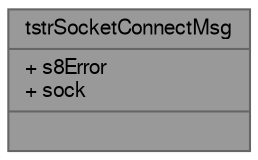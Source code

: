 digraph "tstrSocketConnectMsg"
{
 // LATEX_PDF_SIZE
  bgcolor="transparent";
  edge [fontname=FreeSans,fontsize=10,labelfontname=FreeSans,labelfontsize=10];
  node [fontname=FreeSans,fontsize=10,shape=box,height=0.2,width=0.4];
  Node1 [shape=record,label="{tstrSocketConnectMsg\n|+ s8Error\l+ sock\l|}",height=0.2,width=0.4,color="gray40", fillcolor="grey60", style="filled", fontcolor="black",tooltip="Socket connect status."];
}
